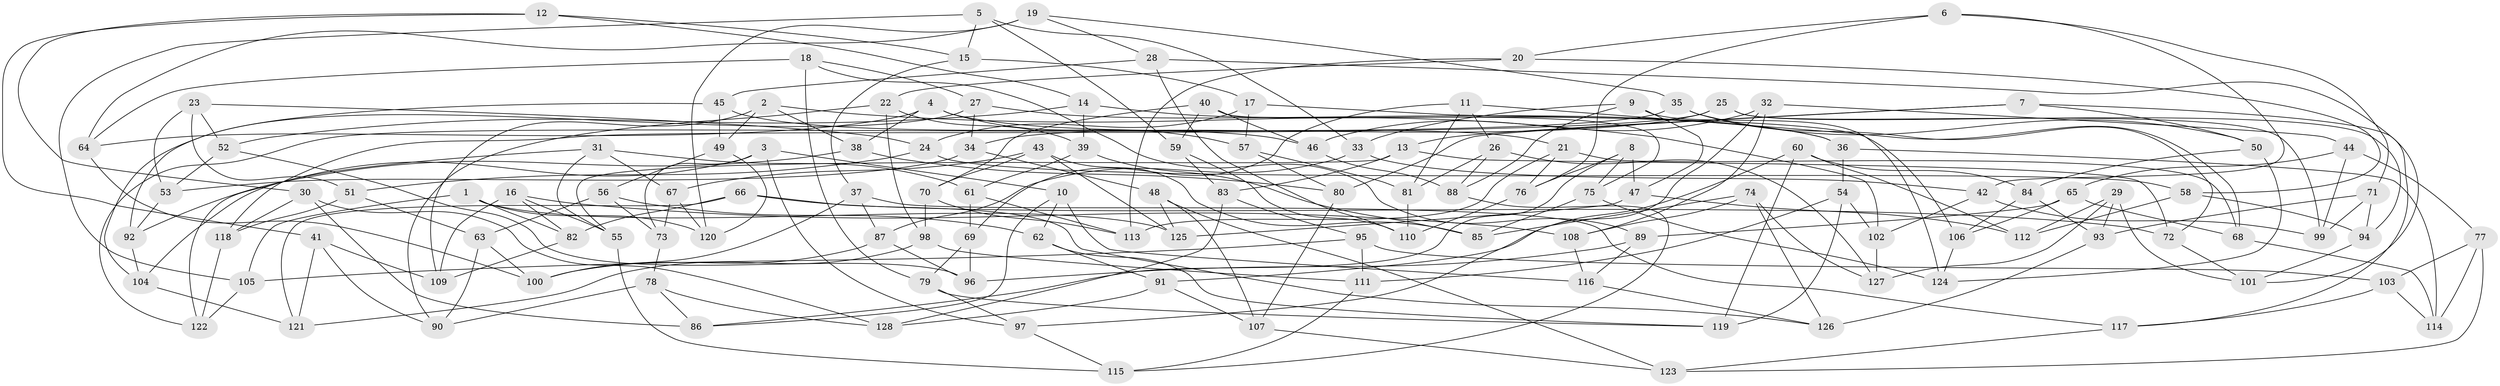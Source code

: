 // coarse degree distribution, {4: 0.7191011235955056, 3: 0.07865168539325842, 8: 0.0449438202247191, 6: 0.011235955056179775, 5: 0.11235955056179775, 12: 0.011235955056179775, 9: 0.011235955056179775, 14: 0.011235955056179775}
// Generated by graph-tools (version 1.1) at 2025/01/03/04/25 22:01:09]
// undirected, 128 vertices, 256 edges
graph export_dot {
graph [start="1"]
  node [color=gray90,style=filled];
  1;
  2;
  3;
  4;
  5;
  6;
  7;
  8;
  9;
  10;
  11;
  12;
  13;
  14;
  15;
  16;
  17;
  18;
  19;
  20;
  21;
  22;
  23;
  24;
  25;
  26;
  27;
  28;
  29;
  30;
  31;
  32;
  33;
  34;
  35;
  36;
  37;
  38;
  39;
  40;
  41;
  42;
  43;
  44;
  45;
  46;
  47;
  48;
  49;
  50;
  51;
  52;
  53;
  54;
  55;
  56;
  57;
  58;
  59;
  60;
  61;
  62;
  63;
  64;
  65;
  66;
  67;
  68;
  69;
  70;
  71;
  72;
  73;
  74;
  75;
  76;
  77;
  78;
  79;
  80;
  81;
  82;
  83;
  84;
  85;
  86;
  87;
  88;
  89;
  90;
  91;
  92;
  93;
  94;
  95;
  96;
  97;
  98;
  99;
  100;
  101;
  102;
  103;
  104;
  105;
  106;
  107;
  108;
  109;
  110;
  111;
  112;
  113;
  114;
  115;
  116;
  117;
  118;
  119;
  120;
  121;
  122;
  123;
  124;
  125;
  126;
  127;
  128;
  1 -- 120;
  1 -- 82;
  1 -- 105;
  1 -- 125;
  2 -- 49;
  2 -- 109;
  2 -- 38;
  2 -- 102;
  3 -- 10;
  3 -- 104;
  3 -- 97;
  3 -- 73;
  4 -- 57;
  4 -- 64;
  4 -- 21;
  4 -- 38;
  5 -- 15;
  5 -- 105;
  5 -- 59;
  5 -- 33;
  6 -- 20;
  6 -- 76;
  6 -- 71;
  6 -- 42;
  7 -- 80;
  7 -- 117;
  7 -- 13;
  7 -- 50;
  8 -- 47;
  8 -- 76;
  8 -- 86;
  8 -- 75;
  9 -- 124;
  9 -- 47;
  9 -- 88;
  9 -- 33;
  10 -- 116;
  10 -- 62;
  10 -- 86;
  11 -- 81;
  11 -- 68;
  11 -- 26;
  11 -- 69;
  12 -- 41;
  12 -- 15;
  12 -- 14;
  12 -- 30;
  13 -- 72;
  13 -- 83;
  13 -- 55;
  14 -- 36;
  14 -- 52;
  14 -- 39;
  15 -- 37;
  15 -- 17;
  16 -- 108;
  16 -- 109;
  16 -- 82;
  16 -- 55;
  17 -- 57;
  17 -- 106;
  17 -- 24;
  18 -- 79;
  18 -- 64;
  18 -- 27;
  18 -- 89;
  19 -- 35;
  19 -- 120;
  19 -- 28;
  19 -- 64;
  20 -- 58;
  20 -- 113;
  20 -- 22;
  21 -- 113;
  21 -- 68;
  21 -- 76;
  22 -- 90;
  22 -- 39;
  22 -- 98;
  23 -- 52;
  23 -- 51;
  23 -- 24;
  23 -- 53;
  24 -- 58;
  24 -- 51;
  25 -- 34;
  25 -- 118;
  25 -- 94;
  25 -- 99;
  26 -- 88;
  26 -- 127;
  26 -- 81;
  27 -- 104;
  27 -- 34;
  27 -- 36;
  28 -- 110;
  28 -- 101;
  28 -- 45;
  29 -- 93;
  29 -- 112;
  29 -- 101;
  29 -- 127;
  30 -- 128;
  30 -- 86;
  30 -- 118;
  31 -- 61;
  31 -- 67;
  31 -- 122;
  31 -- 55;
  32 -- 97;
  32 -- 108;
  32 -- 44;
  32 -- 46;
  33 -- 42;
  33 -- 87;
  34 -- 53;
  34 -- 48;
  35 -- 50;
  35 -- 72;
  35 -- 122;
  36 -- 54;
  36 -- 114;
  37 -- 117;
  37 -- 87;
  37 -- 100;
  38 -- 92;
  38 -- 80;
  39 -- 61;
  39 -- 85;
  40 -- 59;
  40 -- 75;
  40 -- 46;
  40 -- 70;
  41 -- 109;
  41 -- 121;
  41 -- 90;
  42 -- 102;
  42 -- 99;
  43 -- 67;
  43 -- 125;
  43 -- 70;
  43 -- 85;
  44 -- 77;
  44 -- 99;
  44 -- 65;
  45 -- 49;
  45 -- 46;
  45 -- 92;
  46 -- 88;
  47 -- 125;
  47 -- 112;
  48 -- 107;
  48 -- 125;
  48 -- 123;
  49 -- 120;
  49 -- 56;
  50 -- 124;
  50 -- 84;
  51 -- 63;
  51 -- 118;
  52 -- 96;
  52 -- 53;
  53 -- 92;
  54 -- 102;
  54 -- 119;
  54 -- 111;
  55 -- 115;
  56 -- 62;
  56 -- 63;
  56 -- 73;
  57 -- 80;
  57 -- 81;
  58 -- 94;
  58 -- 112;
  59 -- 110;
  59 -- 83;
  60 -- 91;
  60 -- 119;
  60 -- 84;
  60 -- 112;
  61 -- 69;
  61 -- 113;
  62 -- 91;
  62 -- 119;
  63 -- 100;
  63 -- 90;
  64 -- 100;
  65 -- 68;
  65 -- 89;
  65 -- 106;
  66 -- 82;
  66 -- 72;
  66 -- 121;
  66 -- 126;
  67 -- 73;
  67 -- 120;
  68 -- 114;
  69 -- 96;
  69 -- 79;
  70 -- 98;
  70 -- 113;
  71 -- 93;
  71 -- 99;
  71 -- 94;
  72 -- 101;
  73 -- 78;
  74 -- 127;
  74 -- 126;
  74 -- 108;
  74 -- 85;
  75 -- 124;
  75 -- 85;
  76 -- 110;
  77 -- 103;
  77 -- 123;
  77 -- 114;
  78 -- 128;
  78 -- 86;
  78 -- 90;
  79 -- 119;
  79 -- 97;
  80 -- 107;
  81 -- 110;
  82 -- 109;
  83 -- 128;
  83 -- 95;
  84 -- 93;
  84 -- 106;
  87 -- 96;
  87 -- 100;
  88 -- 115;
  89 -- 116;
  89 -- 96;
  91 -- 107;
  91 -- 128;
  92 -- 104;
  93 -- 126;
  94 -- 101;
  95 -- 105;
  95 -- 111;
  95 -- 103;
  97 -- 115;
  98 -- 111;
  98 -- 121;
  102 -- 127;
  103 -- 117;
  103 -- 114;
  104 -- 121;
  105 -- 122;
  106 -- 124;
  107 -- 123;
  108 -- 116;
  111 -- 115;
  116 -- 126;
  117 -- 123;
  118 -- 122;
}
